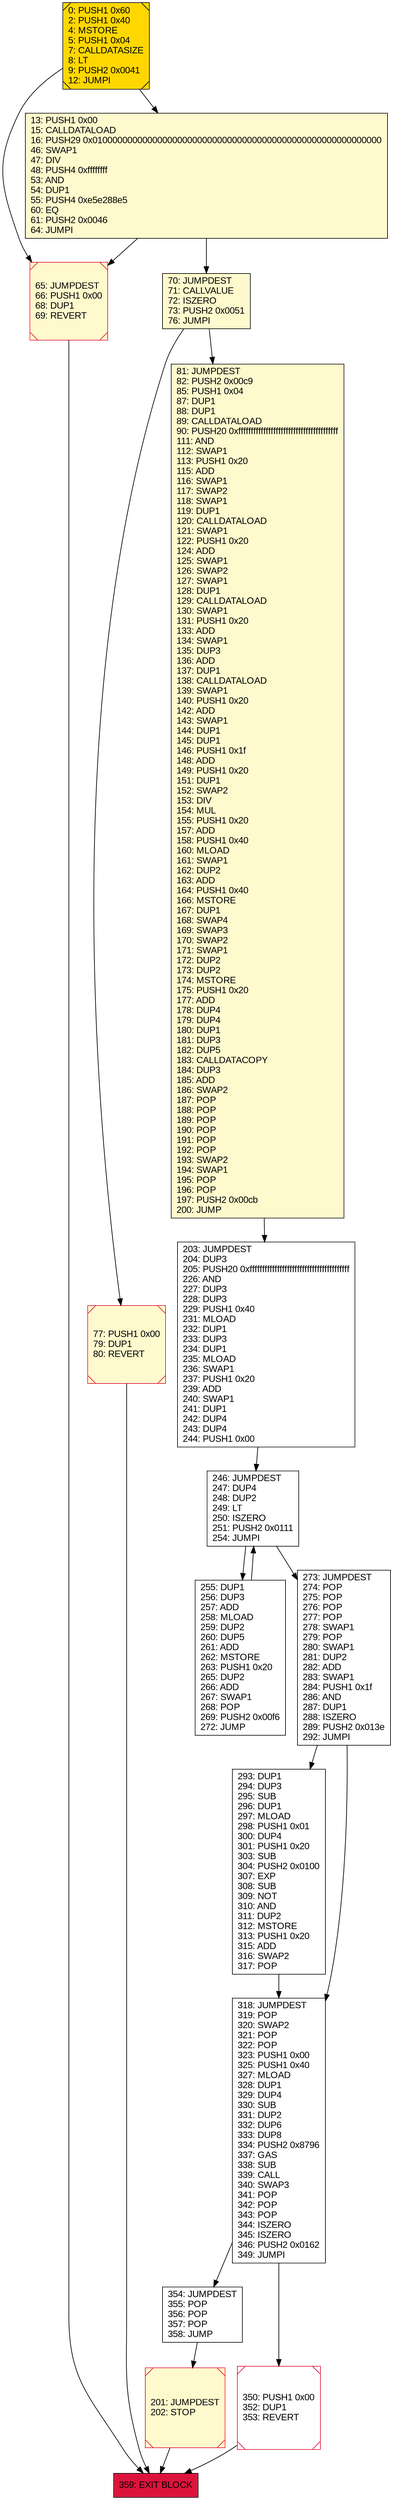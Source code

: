 digraph G {
bgcolor=transparent rankdir=UD;
node [shape=box style=filled color=black fillcolor=white fontname=arial fontcolor=black];
354 [label="354: JUMPDEST\l355: POP\l356: POP\l357: POP\l358: JUMP\l" ];
65 [label="65: JUMPDEST\l66: PUSH1 0x00\l68: DUP1\l69: REVERT\l" fillcolor=lemonchiffon shape=Msquare color=crimson ];
246 [label="246: JUMPDEST\l247: DUP4\l248: DUP2\l249: LT\l250: ISZERO\l251: PUSH2 0x0111\l254: JUMPI\l" ];
359 [label="359: EXIT BLOCK\l" fillcolor=crimson ];
255 [label="255: DUP1\l256: DUP3\l257: ADD\l258: MLOAD\l259: DUP2\l260: DUP5\l261: ADD\l262: MSTORE\l263: PUSH1 0x20\l265: DUP2\l266: ADD\l267: SWAP1\l268: POP\l269: PUSH2 0x00f6\l272: JUMP\l" ];
13 [label="13: PUSH1 0x00\l15: CALLDATALOAD\l16: PUSH29 0x0100000000000000000000000000000000000000000000000000000000\l46: SWAP1\l47: DIV\l48: PUSH4 0xffffffff\l53: AND\l54: DUP1\l55: PUSH4 0xe5e288e5\l60: EQ\l61: PUSH2 0x0046\l64: JUMPI\l" fillcolor=lemonchiffon ];
77 [label="77: PUSH1 0x00\l79: DUP1\l80: REVERT\l" fillcolor=lemonchiffon shape=Msquare color=crimson ];
203 [label="203: JUMPDEST\l204: DUP3\l205: PUSH20 0xffffffffffffffffffffffffffffffffffffffff\l226: AND\l227: DUP3\l228: DUP3\l229: PUSH1 0x40\l231: MLOAD\l232: DUP1\l233: DUP3\l234: DUP1\l235: MLOAD\l236: SWAP1\l237: PUSH1 0x20\l239: ADD\l240: SWAP1\l241: DUP1\l242: DUP4\l243: DUP4\l244: PUSH1 0x00\l" ];
293 [label="293: DUP1\l294: DUP3\l295: SUB\l296: DUP1\l297: MLOAD\l298: PUSH1 0x01\l300: DUP4\l301: PUSH1 0x20\l303: SUB\l304: PUSH2 0x0100\l307: EXP\l308: SUB\l309: NOT\l310: AND\l311: DUP2\l312: MSTORE\l313: PUSH1 0x20\l315: ADD\l316: SWAP2\l317: POP\l" ];
81 [label="81: JUMPDEST\l82: PUSH2 0x00c9\l85: PUSH1 0x04\l87: DUP1\l88: DUP1\l89: CALLDATALOAD\l90: PUSH20 0xffffffffffffffffffffffffffffffffffffffff\l111: AND\l112: SWAP1\l113: PUSH1 0x20\l115: ADD\l116: SWAP1\l117: SWAP2\l118: SWAP1\l119: DUP1\l120: CALLDATALOAD\l121: SWAP1\l122: PUSH1 0x20\l124: ADD\l125: SWAP1\l126: SWAP2\l127: SWAP1\l128: DUP1\l129: CALLDATALOAD\l130: SWAP1\l131: PUSH1 0x20\l133: ADD\l134: SWAP1\l135: DUP3\l136: ADD\l137: DUP1\l138: CALLDATALOAD\l139: SWAP1\l140: PUSH1 0x20\l142: ADD\l143: SWAP1\l144: DUP1\l145: DUP1\l146: PUSH1 0x1f\l148: ADD\l149: PUSH1 0x20\l151: DUP1\l152: SWAP2\l153: DIV\l154: MUL\l155: PUSH1 0x20\l157: ADD\l158: PUSH1 0x40\l160: MLOAD\l161: SWAP1\l162: DUP2\l163: ADD\l164: PUSH1 0x40\l166: MSTORE\l167: DUP1\l168: SWAP4\l169: SWAP3\l170: SWAP2\l171: SWAP1\l172: DUP2\l173: DUP2\l174: MSTORE\l175: PUSH1 0x20\l177: ADD\l178: DUP4\l179: DUP4\l180: DUP1\l181: DUP3\l182: DUP5\l183: CALLDATACOPY\l184: DUP3\l185: ADD\l186: SWAP2\l187: POP\l188: POP\l189: POP\l190: POP\l191: POP\l192: POP\l193: SWAP2\l194: SWAP1\l195: POP\l196: POP\l197: PUSH2 0x00cb\l200: JUMP\l" fillcolor=lemonchiffon ];
318 [label="318: JUMPDEST\l319: POP\l320: SWAP2\l321: POP\l322: POP\l323: PUSH1 0x00\l325: PUSH1 0x40\l327: MLOAD\l328: DUP1\l329: DUP4\l330: SUB\l331: DUP2\l332: DUP6\l333: DUP8\l334: PUSH2 0x8796\l337: GAS\l338: SUB\l339: CALL\l340: SWAP3\l341: POP\l342: POP\l343: POP\l344: ISZERO\l345: ISZERO\l346: PUSH2 0x0162\l349: JUMPI\l" ];
0 [label="0: PUSH1 0x60\l2: PUSH1 0x40\l4: MSTORE\l5: PUSH1 0x04\l7: CALLDATASIZE\l8: LT\l9: PUSH2 0x0041\l12: JUMPI\l" fillcolor=lemonchiffon shape=Msquare fillcolor=gold ];
70 [label="70: JUMPDEST\l71: CALLVALUE\l72: ISZERO\l73: PUSH2 0x0051\l76: JUMPI\l" fillcolor=lemonchiffon ];
273 [label="273: JUMPDEST\l274: POP\l275: POP\l276: POP\l277: POP\l278: SWAP1\l279: POP\l280: SWAP1\l281: DUP2\l282: ADD\l283: SWAP1\l284: PUSH1 0x1f\l286: AND\l287: DUP1\l288: ISZERO\l289: PUSH2 0x013e\l292: JUMPI\l" ];
201 [label="201: JUMPDEST\l202: STOP\l" fillcolor=lemonchiffon shape=Msquare color=crimson ];
350 [label="350: PUSH1 0x00\l352: DUP1\l353: REVERT\l" shape=Msquare color=crimson ];
81 -> 203;
65 -> 359;
273 -> 318;
203 -> 246;
77 -> 359;
318 -> 350;
246 -> 255;
255 -> 246;
13 -> 65;
0 -> 65;
246 -> 273;
318 -> 354;
350 -> 359;
70 -> 81;
273 -> 293;
70 -> 77;
201 -> 359;
293 -> 318;
13 -> 70;
0 -> 13;
354 -> 201;
}